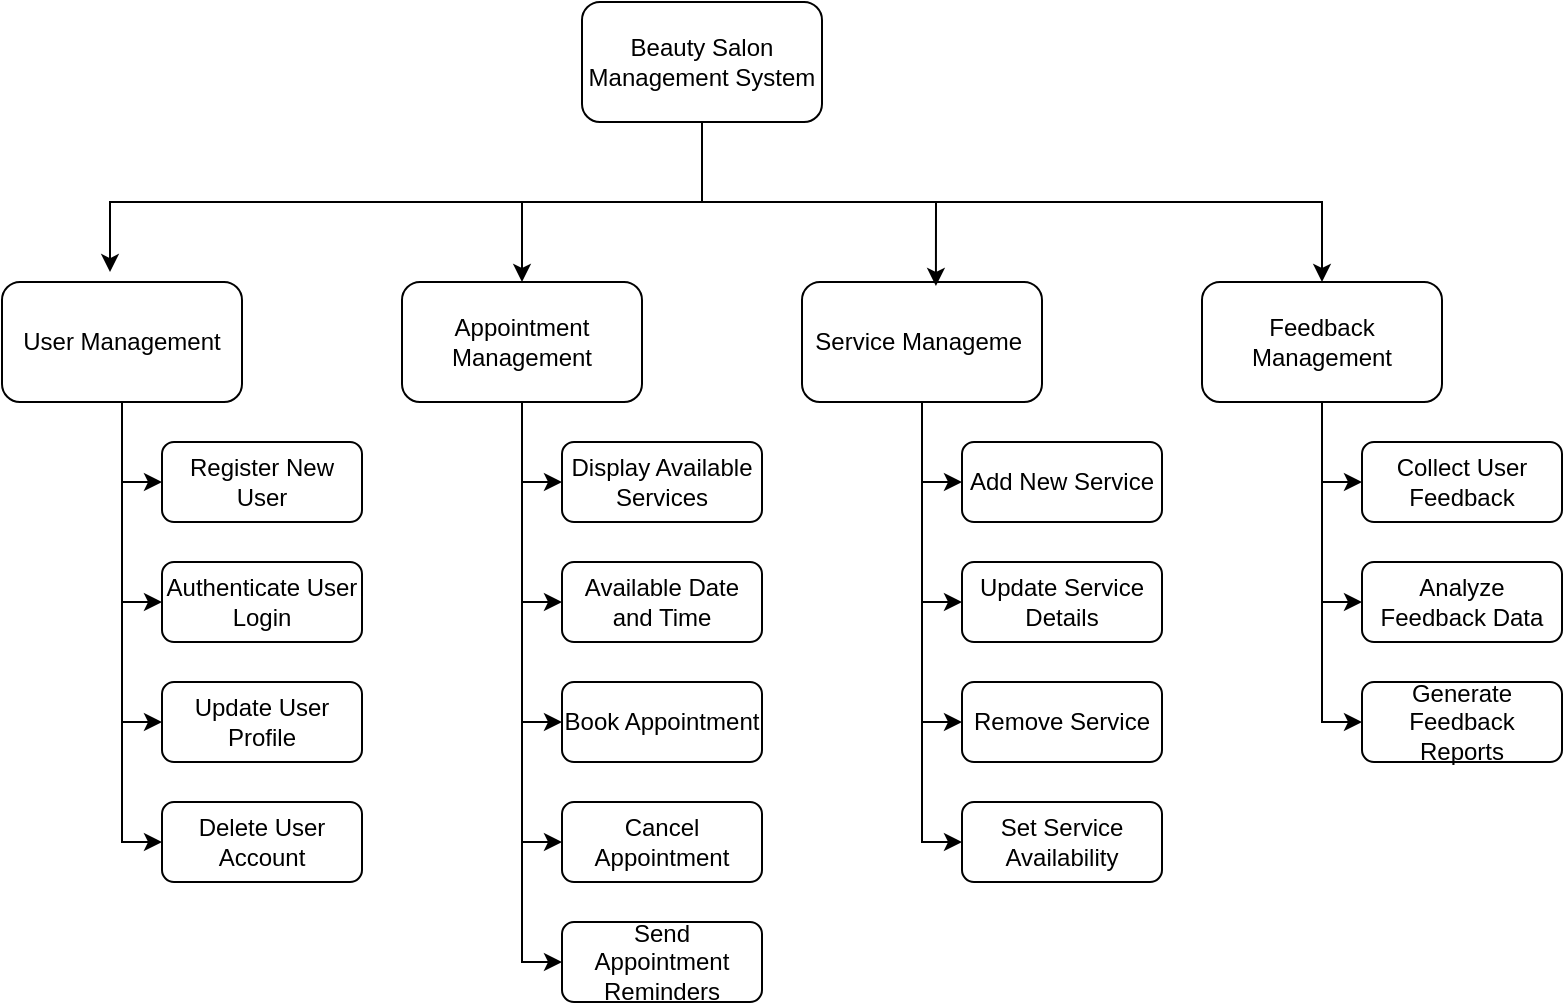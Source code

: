 <mxfile version="24.1.0" type="device">
  <diagram name="Page-1" id="JUUKMQno7DS7dDgrJrjd">
    <mxGraphModel dx="1338" dy="828" grid="1" gridSize="10" guides="1" tooltips="1" connect="1" arrows="1" fold="1" page="1" pageScale="1" pageWidth="1100" pageHeight="1700" math="0" shadow="0">
      <root>
        <mxCell id="0" />
        <mxCell id="1" parent="0" />
        <mxCell id="SJtTTsLPwB86DYHOXrhV-6" style="edgeStyle=orthogonalEdgeStyle;rounded=0;orthogonalLoop=1;jettySize=auto;html=1;exitX=0.5;exitY=1;exitDx=0;exitDy=0;entryX=0.45;entryY=-0.083;entryDx=0;entryDy=0;entryPerimeter=0;" edge="1" parent="1" source="SJtTTsLPwB86DYHOXrhV-1" target="SJtTTsLPwB86DYHOXrhV-3">
          <mxGeometry relative="1" as="geometry">
            <mxPoint x="550" y="160" as="targetPoint" />
          </mxGeometry>
        </mxCell>
        <mxCell id="SJtTTsLPwB86DYHOXrhV-8" style="edgeStyle=orthogonalEdgeStyle;rounded=0;orthogonalLoop=1;jettySize=auto;html=1;exitX=0.5;exitY=1;exitDx=0;exitDy=0;entryX=0.5;entryY=0;entryDx=0;entryDy=0;" edge="1" parent="1" source="SJtTTsLPwB86DYHOXrhV-1" target="SJtTTsLPwB86DYHOXrhV-2">
          <mxGeometry relative="1" as="geometry" />
        </mxCell>
        <mxCell id="SJtTTsLPwB86DYHOXrhV-9" style="edgeStyle=orthogonalEdgeStyle;rounded=0;orthogonalLoop=1;jettySize=auto;html=1;exitX=0.5;exitY=1;exitDx=0;exitDy=0;" edge="1" parent="1" source="SJtTTsLPwB86DYHOXrhV-1" target="SJtTTsLPwB86DYHOXrhV-4">
          <mxGeometry relative="1" as="geometry" />
        </mxCell>
        <mxCell id="SJtTTsLPwB86DYHOXrhV-1" value="Beauty Salon Management System" style="rounded=1;whiteSpace=wrap;html=1;" vertex="1" parent="1">
          <mxGeometry x="490" y="60" width="120" height="60" as="geometry" />
        </mxCell>
        <mxCell id="SJtTTsLPwB86DYHOXrhV-27" style="edgeStyle=orthogonalEdgeStyle;rounded=0;orthogonalLoop=1;jettySize=auto;html=1;exitX=0.5;exitY=1;exitDx=0;exitDy=0;entryX=0;entryY=0.5;entryDx=0;entryDy=0;" edge="1" parent="1" source="SJtTTsLPwB86DYHOXrhV-2" target="SJtTTsLPwB86DYHOXrhV-21">
          <mxGeometry relative="1" as="geometry" />
        </mxCell>
        <mxCell id="SJtTTsLPwB86DYHOXrhV-28" style="edgeStyle=orthogonalEdgeStyle;rounded=0;orthogonalLoop=1;jettySize=auto;html=1;exitX=0.5;exitY=1;exitDx=0;exitDy=0;entryX=0;entryY=0.5;entryDx=0;entryDy=0;" edge="1" parent="1" source="SJtTTsLPwB86DYHOXrhV-2" target="SJtTTsLPwB86DYHOXrhV-22">
          <mxGeometry relative="1" as="geometry" />
        </mxCell>
        <mxCell id="SJtTTsLPwB86DYHOXrhV-29" style="edgeStyle=orthogonalEdgeStyle;rounded=0;orthogonalLoop=1;jettySize=auto;html=1;exitX=0.5;exitY=1;exitDx=0;exitDy=0;entryX=0;entryY=0.5;entryDx=0;entryDy=0;" edge="1" parent="1" source="SJtTTsLPwB86DYHOXrhV-2" target="SJtTTsLPwB86DYHOXrhV-23">
          <mxGeometry relative="1" as="geometry" />
        </mxCell>
        <mxCell id="SJtTTsLPwB86DYHOXrhV-30" style="edgeStyle=orthogonalEdgeStyle;rounded=0;orthogonalLoop=1;jettySize=auto;html=1;exitX=0.5;exitY=1;exitDx=0;exitDy=0;entryX=0;entryY=0.5;entryDx=0;entryDy=0;" edge="1" parent="1" source="SJtTTsLPwB86DYHOXrhV-2" target="SJtTTsLPwB86DYHOXrhV-24">
          <mxGeometry relative="1" as="geometry" />
        </mxCell>
        <mxCell id="SJtTTsLPwB86DYHOXrhV-31" style="edgeStyle=orthogonalEdgeStyle;rounded=0;orthogonalLoop=1;jettySize=auto;html=1;exitX=0.5;exitY=1;exitDx=0;exitDy=0;entryX=0;entryY=0.5;entryDx=0;entryDy=0;" edge="1" parent="1" source="SJtTTsLPwB86DYHOXrhV-2" target="SJtTTsLPwB86DYHOXrhV-25">
          <mxGeometry relative="1" as="geometry" />
        </mxCell>
        <mxCell id="SJtTTsLPwB86DYHOXrhV-2" value="Appointment Management" style="rounded=1;whiteSpace=wrap;html=1;" vertex="1" parent="1">
          <mxGeometry x="400" y="200" width="120" height="60" as="geometry" />
        </mxCell>
        <mxCell id="SJtTTsLPwB86DYHOXrhV-17" style="edgeStyle=orthogonalEdgeStyle;rounded=0;orthogonalLoop=1;jettySize=auto;html=1;exitX=0.5;exitY=1;exitDx=0;exitDy=0;entryX=0;entryY=0.5;entryDx=0;entryDy=0;" edge="1" parent="1" source="SJtTTsLPwB86DYHOXrhV-3" target="SJtTTsLPwB86DYHOXrhV-10">
          <mxGeometry relative="1" as="geometry" />
        </mxCell>
        <mxCell id="SJtTTsLPwB86DYHOXrhV-18" style="edgeStyle=orthogonalEdgeStyle;rounded=0;orthogonalLoop=1;jettySize=auto;html=1;exitX=0.5;exitY=1;exitDx=0;exitDy=0;entryX=0;entryY=0.5;entryDx=0;entryDy=0;" edge="1" parent="1" source="SJtTTsLPwB86DYHOXrhV-3" target="SJtTTsLPwB86DYHOXrhV-14">
          <mxGeometry relative="1" as="geometry" />
        </mxCell>
        <mxCell id="SJtTTsLPwB86DYHOXrhV-19" style="edgeStyle=orthogonalEdgeStyle;rounded=0;orthogonalLoop=1;jettySize=auto;html=1;exitX=0.5;exitY=1;exitDx=0;exitDy=0;entryX=0;entryY=0.5;entryDx=0;entryDy=0;" edge="1" parent="1" source="SJtTTsLPwB86DYHOXrhV-3" target="SJtTTsLPwB86DYHOXrhV-15">
          <mxGeometry relative="1" as="geometry" />
        </mxCell>
        <mxCell id="SJtTTsLPwB86DYHOXrhV-20" style="edgeStyle=orthogonalEdgeStyle;rounded=0;orthogonalLoop=1;jettySize=auto;html=1;exitX=0.5;exitY=1;exitDx=0;exitDy=0;entryX=0;entryY=0.5;entryDx=0;entryDy=0;" edge="1" parent="1" source="SJtTTsLPwB86DYHOXrhV-3" target="SJtTTsLPwB86DYHOXrhV-16">
          <mxGeometry relative="1" as="geometry" />
        </mxCell>
        <mxCell id="SJtTTsLPwB86DYHOXrhV-3" value="User Management" style="rounded=1;whiteSpace=wrap;html=1;" vertex="1" parent="1">
          <mxGeometry x="200" y="200" width="120" height="60" as="geometry" />
        </mxCell>
        <mxCell id="SJtTTsLPwB86DYHOXrhV-43" style="edgeStyle=orthogonalEdgeStyle;rounded=0;orthogonalLoop=1;jettySize=auto;html=1;exitX=0.5;exitY=1;exitDx=0;exitDy=0;entryX=0;entryY=0.5;entryDx=0;entryDy=0;" edge="1" parent="1" source="SJtTTsLPwB86DYHOXrhV-4" target="SJtTTsLPwB86DYHOXrhV-36">
          <mxGeometry relative="1" as="geometry" />
        </mxCell>
        <mxCell id="SJtTTsLPwB86DYHOXrhV-44" style="edgeStyle=orthogonalEdgeStyle;rounded=0;orthogonalLoop=1;jettySize=auto;html=1;exitX=0.5;exitY=1;exitDx=0;exitDy=0;entryX=0;entryY=0.5;entryDx=0;entryDy=0;" edge="1" parent="1" source="SJtTTsLPwB86DYHOXrhV-4" target="SJtTTsLPwB86DYHOXrhV-37">
          <mxGeometry relative="1" as="geometry" />
        </mxCell>
        <mxCell id="SJtTTsLPwB86DYHOXrhV-45" style="edgeStyle=orthogonalEdgeStyle;rounded=0;orthogonalLoop=1;jettySize=auto;html=1;exitX=0.5;exitY=1;exitDx=0;exitDy=0;entryX=0;entryY=0.5;entryDx=0;entryDy=0;" edge="1" parent="1" source="SJtTTsLPwB86DYHOXrhV-4" target="SJtTTsLPwB86DYHOXrhV-38">
          <mxGeometry relative="1" as="geometry" />
        </mxCell>
        <mxCell id="SJtTTsLPwB86DYHOXrhV-4" value="Feedback Management" style="rounded=1;whiteSpace=wrap;html=1;" vertex="1" parent="1">
          <mxGeometry x="800" y="200" width="120" height="60" as="geometry" />
        </mxCell>
        <mxCell id="SJtTTsLPwB86DYHOXrhV-39" style="edgeStyle=orthogonalEdgeStyle;rounded=0;orthogonalLoop=1;jettySize=auto;html=1;exitX=0.5;exitY=1;exitDx=0;exitDy=0;entryX=0;entryY=0.5;entryDx=0;entryDy=0;" edge="1" parent="1" source="SJtTTsLPwB86DYHOXrhV-5" target="SJtTTsLPwB86DYHOXrhV-32">
          <mxGeometry relative="1" as="geometry" />
        </mxCell>
        <mxCell id="SJtTTsLPwB86DYHOXrhV-40" style="edgeStyle=orthogonalEdgeStyle;rounded=0;orthogonalLoop=1;jettySize=auto;html=1;exitX=0.5;exitY=1;exitDx=0;exitDy=0;entryX=0;entryY=0.5;entryDx=0;entryDy=0;" edge="1" parent="1" source="SJtTTsLPwB86DYHOXrhV-5" target="SJtTTsLPwB86DYHOXrhV-33">
          <mxGeometry relative="1" as="geometry" />
        </mxCell>
        <mxCell id="SJtTTsLPwB86DYHOXrhV-41" style="edgeStyle=orthogonalEdgeStyle;rounded=0;orthogonalLoop=1;jettySize=auto;html=1;exitX=0.5;exitY=1;exitDx=0;exitDy=0;entryX=0;entryY=0.5;entryDx=0;entryDy=0;" edge="1" parent="1" source="SJtTTsLPwB86DYHOXrhV-5" target="SJtTTsLPwB86DYHOXrhV-34">
          <mxGeometry relative="1" as="geometry" />
        </mxCell>
        <mxCell id="SJtTTsLPwB86DYHOXrhV-42" style="edgeStyle=orthogonalEdgeStyle;rounded=0;orthogonalLoop=1;jettySize=auto;html=1;exitX=0.5;exitY=1;exitDx=0;exitDy=0;entryX=0;entryY=0.5;entryDx=0;entryDy=0;" edge="1" parent="1" source="SJtTTsLPwB86DYHOXrhV-5" target="SJtTTsLPwB86DYHOXrhV-35">
          <mxGeometry relative="1" as="geometry" />
        </mxCell>
        <mxCell id="SJtTTsLPwB86DYHOXrhV-5" value="Service Manageme&lt;span style=&quot;white-space: pre;&quot;&gt;&#x9;&lt;/span&gt;" style="rounded=1;whiteSpace=wrap;html=1;" vertex="1" parent="1">
          <mxGeometry x="600" y="200" width="120" height="60" as="geometry" />
        </mxCell>
        <mxCell id="SJtTTsLPwB86DYHOXrhV-7" style="edgeStyle=orthogonalEdgeStyle;rounded=0;orthogonalLoop=1;jettySize=auto;html=1;exitX=0.5;exitY=1;exitDx=0;exitDy=0;entryX=0.558;entryY=0.033;entryDx=0;entryDy=0;entryPerimeter=0;" edge="1" parent="1" source="SJtTTsLPwB86DYHOXrhV-1" target="SJtTTsLPwB86DYHOXrhV-5">
          <mxGeometry relative="1" as="geometry" />
        </mxCell>
        <mxCell id="SJtTTsLPwB86DYHOXrhV-10" value="Register New User" style="rounded=1;whiteSpace=wrap;html=1;" vertex="1" parent="1">
          <mxGeometry x="280" y="280" width="100" height="40" as="geometry" />
        </mxCell>
        <mxCell id="SJtTTsLPwB86DYHOXrhV-14" value="Authenticate User Login" style="rounded=1;whiteSpace=wrap;html=1;" vertex="1" parent="1">
          <mxGeometry x="280" y="340" width="100" height="40" as="geometry" />
        </mxCell>
        <mxCell id="SJtTTsLPwB86DYHOXrhV-15" value="Update User Profile" style="rounded=1;whiteSpace=wrap;html=1;" vertex="1" parent="1">
          <mxGeometry x="280" y="400" width="100" height="40" as="geometry" />
        </mxCell>
        <mxCell id="SJtTTsLPwB86DYHOXrhV-16" value="Delete User Account" style="rounded=1;whiteSpace=wrap;html=1;" vertex="1" parent="1">
          <mxGeometry x="280" y="460" width="100" height="40" as="geometry" />
        </mxCell>
        <mxCell id="SJtTTsLPwB86DYHOXrhV-21" value="Display Available Services" style="rounded=1;whiteSpace=wrap;html=1;" vertex="1" parent="1">
          <mxGeometry x="480" y="280" width="100" height="40" as="geometry" />
        </mxCell>
        <mxCell id="SJtTTsLPwB86DYHOXrhV-22" value="Available Date and Time" style="rounded=1;whiteSpace=wrap;html=1;" vertex="1" parent="1">
          <mxGeometry x="480" y="340" width="100" height="40" as="geometry" />
        </mxCell>
        <mxCell id="SJtTTsLPwB86DYHOXrhV-23" value="Book Appointment" style="rounded=1;whiteSpace=wrap;html=1;" vertex="1" parent="1">
          <mxGeometry x="480" y="400" width="100" height="40" as="geometry" />
        </mxCell>
        <mxCell id="SJtTTsLPwB86DYHOXrhV-24" value="Cancel Appointment" style="rounded=1;whiteSpace=wrap;html=1;" vertex="1" parent="1">
          <mxGeometry x="480" y="460" width="100" height="40" as="geometry" />
        </mxCell>
        <mxCell id="SJtTTsLPwB86DYHOXrhV-25" value="Send Appointment Reminders" style="rounded=1;whiteSpace=wrap;html=1;" vertex="1" parent="1">
          <mxGeometry x="480" y="520" width="100" height="40" as="geometry" />
        </mxCell>
        <mxCell id="SJtTTsLPwB86DYHOXrhV-32" value="Add New Service" style="rounded=1;whiteSpace=wrap;html=1;" vertex="1" parent="1">
          <mxGeometry x="680" y="280" width="100" height="40" as="geometry" />
        </mxCell>
        <mxCell id="SJtTTsLPwB86DYHOXrhV-33" value="Update Service Details" style="rounded=1;whiteSpace=wrap;html=1;" vertex="1" parent="1">
          <mxGeometry x="680" y="340" width="100" height="40" as="geometry" />
        </mxCell>
        <mxCell id="SJtTTsLPwB86DYHOXrhV-34" value="Remove Service" style="rounded=1;whiteSpace=wrap;html=1;" vertex="1" parent="1">
          <mxGeometry x="680" y="400" width="100" height="40" as="geometry" />
        </mxCell>
        <mxCell id="SJtTTsLPwB86DYHOXrhV-35" value="Set Service Availability" style="rounded=1;whiteSpace=wrap;html=1;" vertex="1" parent="1">
          <mxGeometry x="680" y="460" width="100" height="40" as="geometry" />
        </mxCell>
        <mxCell id="SJtTTsLPwB86DYHOXrhV-36" value="Collect User Feedback" style="rounded=1;whiteSpace=wrap;html=1;" vertex="1" parent="1">
          <mxGeometry x="880" y="280" width="100" height="40" as="geometry" />
        </mxCell>
        <mxCell id="SJtTTsLPwB86DYHOXrhV-37" value="Analyze Feedback Data" style="rounded=1;whiteSpace=wrap;html=1;" vertex="1" parent="1">
          <mxGeometry x="880" y="340" width="100" height="40" as="geometry" />
        </mxCell>
        <mxCell id="SJtTTsLPwB86DYHOXrhV-38" value="Generate Feedback Reports" style="rounded=1;whiteSpace=wrap;html=1;" vertex="1" parent="1">
          <mxGeometry x="880" y="400" width="100" height="40" as="geometry" />
        </mxCell>
      </root>
    </mxGraphModel>
  </diagram>
</mxfile>

